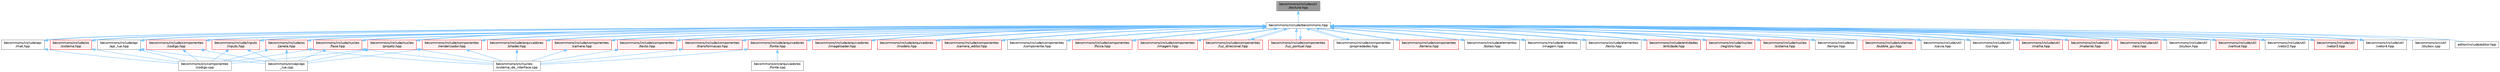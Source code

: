 digraph "becommons/include/util/textura.hpp"
{
 // LATEX_PDF_SIZE
  bgcolor="transparent";
  edge [fontname=Helvetica,fontsize=10,labelfontname=Helvetica,labelfontsize=10];
  node [fontname=Helvetica,fontsize=10,shape=box,height=0.2,width=0.4];
  Node1 [id="Node000001",label="becommons/include/util\l/textura.hpp",height=0.2,width=0.4,color="gray40", fillcolor="grey60", style="filled", fontcolor="black",tooltip=" "];
  Node1 -> Node2 [id="edge1_Node000001_Node000002",dir="back",color="steelblue1",style="solid",tooltip=" "];
  Node2 [id="Node000002",label="becommons/include/becommons.hpp",height=0.2,width=0.4,color="grey40", fillcolor="white", style="filled",URL="$becommons_8hpp.html",tooltip=" "];
  Node2 -> Node3 [id="edge2_Node000002_Node000003",dir="back",color="steelblue1",style="solid",tooltip=" "];
  Node3 [id="Node000003",label="becommons/include/api\l/api_lua.hpp",height=0.2,width=0.4,color="grey40", fillcolor="white", style="filled",URL="$api__lua_8hpp.html",tooltip="Gerencia a configuração do luabridge para api lua."];
  Node3 -> Node2 [id="edge3_Node000003_Node000002",dir="back",color="steelblue1",style="solid",tooltip=" "];
  Node3 -> Node4 [id="edge4_Node000003_Node000004",dir="back",color="steelblue1",style="solid",tooltip=" "];
  Node4 [id="Node000004",label="becommons/src/api/api\l_lua.cpp",height=0.2,width=0.4,color="grey40", fillcolor="white", style="filled",URL="$api__lua_8cpp.html",tooltip=" "];
  Node3 -> Node5 [id="edge5_Node000003_Node000005",dir="back",color="steelblue1",style="solid",tooltip=" "];
  Node5 [id="Node000005",label="becommons/src/componentes\l/codigo.cpp",height=0.2,width=0.4,color="grey40", fillcolor="white", style="filled",URL="$codigo_8cpp.html",tooltip=" "];
  Node2 -> Node6 [id="edge6_Node000002_Node000006",dir="back",color="steelblue1",style="solid",tooltip=" "];
  Node6 [id="Node000006",label="becommons/include/api\l/mat.hpp",height=0.2,width=0.4,color="grey40", fillcolor="white", style="filled",URL="$mat_8hpp.html",tooltip="Gerencia funçoes matemáticas."];
  Node6 -> Node2 [id="edge7_Node000006_Node000002",dir="back",color="steelblue1",style="solid",tooltip=" "];
  Node6 -> Node5 [id="edge8_Node000006_Node000005",dir="back",color="steelblue1",style="solid",tooltip=" "];
  Node2 -> Node7 [id="edge9_Node000002_Node000007",dir="back",color="steelblue1",style="solid",tooltip=" "];
  Node7 [id="Node000007",label="becommons/include/arquivadores\l/fonte.hpp",height=0.2,width=0.4,color="red", fillcolor="#FFF0F0", style="filled",URL="$fonte_8hpp.html",tooltip="Define estruturas básicas para renderização de textos."];
  Node7 -> Node2 [id="edge10_Node000007_Node000002",dir="back",color="steelblue1",style="solid",tooltip=" "];
  Node7 -> Node8 [id="edge11_Node000007_Node000008",dir="back",color="steelblue1",style="solid",tooltip=" "];
  Node8 [id="Node000008",label="becommons/src/arquivadores\l/fonte.cpp",height=0.2,width=0.4,color="grey40", fillcolor="white", style="filled",URL="$fonte_8cpp.html",tooltip=" "];
  Node7 -> Node9 [id="edge12_Node000007_Node000009",dir="back",color="steelblue1",style="solid",tooltip=" "];
  Node9 [id="Node000009",label="becommons/src/nucleo\l/sistema_de_interface.cpp",height=0.2,width=0.4,color="grey40", fillcolor="white", style="filled",URL="$sistema__de__interface_8cpp.html",tooltip=" "];
  Node2 -> Node11 [id="edge13_Node000002_Node000011",dir="back",color="steelblue1",style="solid",tooltip=" "];
  Node11 [id="Node000011",label="becommons/include/arquivadores\l/imageloader.hpp",height=0.2,width=0.4,color="red", fillcolor="#FFF0F0", style="filled",URL="$imageloader_8hpp.html",tooltip="Gerencia as imagems/texturas carregadas na engine."];
  Node11 -> Node2 [id="edge14_Node000011_Node000002",dir="back",color="steelblue1",style="solid",tooltip=" "];
  Node2 -> Node16 [id="edge15_Node000002_Node000016",dir="back",color="steelblue1",style="solid",tooltip=" "];
  Node16 [id="Node000016",label="becommons/include/arquivadores\l/modelo.hpp",height=0.2,width=0.4,color="red", fillcolor="#FFF0F0", style="filled",URL="$modelo_8hpp.html",tooltip="Carrega um modelo usando a biblioteca assimp com base em um diretório."];
  Node16 -> Node2 [id="edge16_Node000016_Node000002",dir="back",color="steelblue1",style="solid",tooltip=" "];
  Node2 -> Node17 [id="edge17_Node000002_Node000017",dir="back",color="steelblue1",style="solid",tooltip=" "];
  Node17 [id="Node000017",label="becommons/include/arquivadores\l/shader.hpp",height=0.2,width=0.4,color="red", fillcolor="#FFF0F0", style="filled",URL="$shader_8hpp.html",tooltip="Gerencia os shaders GLSL."];
  Node17 -> Node2 [id="edge18_Node000017_Node000002",dir="back",color="steelblue1",style="solid",tooltip=" "];
  Node17 -> Node9 [id="edge19_Node000017_Node000009",dir="back",color="steelblue1",style="solid",tooltip=" "];
  Node2 -> Node23 [id="edge20_Node000002_Node000023",dir="back",color="steelblue1",style="solid",tooltip=" "];
  Node23 [id="Node000023",label="becommons/include/componentes\l/camera.hpp",height=0.2,width=0.4,color="red", fillcolor="#FFF0F0", style="filled",URL="$camera_8hpp.html",tooltip="Estrutura básica de câmera."];
  Node23 -> Node2 [id="edge21_Node000023_Node000002",dir="back",color="steelblue1",style="solid",tooltip=" "];
  Node23 -> Node9 [id="edge22_Node000023_Node000009",dir="back",color="steelblue1",style="solid",tooltip=" "];
  Node2 -> Node26 [id="edge23_Node000002_Node000026",dir="back",color="steelblue1",style="solid",tooltip=" "];
  Node26 [id="Node000026",label="becommons/include/componentes\l/camera_editor.hpp",height=0.2,width=0.4,color="red", fillcolor="#FFF0F0", style="filled",URL="$camera__editor_8hpp.html",tooltip=" "];
  Node26 -> Node2 [id="edge24_Node000026_Node000002",dir="back",color="steelblue1",style="solid",tooltip=" "];
  Node2 -> Node31 [id="edge25_Node000002_Node000031",dir="back",color="steelblue1",style="solid",tooltip=" "];
  Node31 [id="Node000031",label="becommons/include/componentes\l/codigo.hpp",height=0.2,width=0.4,color="red", fillcolor="#FFF0F0", style="filled",URL="$codigo_8hpp.html",tooltip="Componente de código para entidades ECS."];
  Node31 -> Node2 [id="edge26_Node000031_Node000002",dir="back",color="steelblue1",style="solid",tooltip=" "];
  Node31 -> Node4 [id="edge27_Node000031_Node000004",dir="back",color="steelblue1",style="solid",tooltip=" "];
  Node31 -> Node5 [id="edge28_Node000031_Node000005",dir="back",color="steelblue1",style="solid",tooltip=" "];
  Node2 -> Node33 [id="edge29_Node000002_Node000033",dir="back",color="steelblue1",style="solid",tooltip=" "];
  Node33 [id="Node000033",label="becommons/include/componentes\l/componente.hpp",height=0.2,width=0.4,color="grey40", fillcolor="white", style="filled",URL="$componente_8hpp.html",tooltip="Estrutura base para componetes."];
  Node33 -> Node2 [id="edge30_Node000033_Node000002",dir="back",color="steelblue1",style="solid",tooltip=" "];
  Node2 -> Node34 [id="edge31_Node000002_Node000034",dir="back",color="steelblue1",style="solid",tooltip=" "];
  Node34 [id="Node000034",label="becommons/include/componentes\l/fisica.hpp",height=0.2,width=0.4,color="red", fillcolor="#FFF0F0", style="filled",URL="$fisica_8hpp.html",tooltip="Componente de física para entidades ECS."];
  Node34 -> Node2 [id="edge32_Node000034_Node000002",dir="back",color="steelblue1",style="solid",tooltip=" "];
  Node2 -> Node37 [id="edge33_Node000002_Node000037",dir="back",color="steelblue1",style="solid",tooltip=" "];
  Node37 [id="Node000037",label="becommons/include/componentes\l/imagem.hpp",height=0.2,width=0.4,color="red", fillcolor="#FFF0F0", style="filled",URL="$componentes_2imagem_8hpp.html",tooltip=" "];
  Node37 -> Node2 [id="edge34_Node000037_Node000002",dir="back",color="steelblue1",style="solid",tooltip=" "];
  Node2 -> Node38 [id="edge35_Node000002_Node000038",dir="back",color="steelblue1",style="solid",tooltip=" "];
  Node38 [id="Node000038",label="becommons/include/componentes\l/luz_direcional.hpp",height=0.2,width=0.4,color="red", fillcolor="#FFF0F0", style="filled",URL="$luz__direcional_8hpp.html",tooltip=" "];
  Node38 -> Node2 [id="edge36_Node000038_Node000002",dir="back",color="steelblue1",style="solid",tooltip=" "];
  Node2 -> Node39 [id="edge37_Node000002_Node000039",dir="back",color="steelblue1",style="solid",tooltip=" "];
  Node39 [id="Node000039",label="becommons/include/componentes\l/luz_pontual.hpp",height=0.2,width=0.4,color="red", fillcolor="#FFF0F0", style="filled",URL="$luz__pontual_8hpp.html",tooltip=" "];
  Node39 -> Node2 [id="edge38_Node000039_Node000002",dir="back",color="steelblue1",style="solid",tooltip=" "];
  Node2 -> Node40 [id="edge39_Node000002_Node000040",dir="back",color="steelblue1",style="solid",tooltip=" "];
  Node40 [id="Node000040",label="becommons/include/componentes\l/propriedades.hpp",height=0.2,width=0.4,color="grey40", fillcolor="white", style="filled",URL="$propriedades_8hpp.html",tooltip=" "];
  Node40 -> Node2 [id="edge40_Node000040_Node000002",dir="back",color="steelblue1",style="solid",tooltip=" "];
  Node2 -> Node41 [id="edge41_Node000002_Node000041",dir="back",color="steelblue1",style="solid",tooltip=" "];
  Node41 [id="Node000041",label="becommons/include/componentes\l/renderizador.hpp",height=0.2,width=0.4,color="red", fillcolor="#FFF0F0", style="filled",URL="$renderizador_8hpp.html",tooltip=" "];
  Node41 -> Node2 [id="edge42_Node000041_Node000002",dir="back",color="steelblue1",style="solid",tooltip=" "];
  Node41 -> Node4 [id="edge43_Node000041_Node000004",dir="back",color="steelblue1",style="solid",tooltip=" "];
  Node41 -> Node9 [id="edge44_Node000041_Node000009",dir="back",color="steelblue1",style="solid",tooltip=" "];
  Node2 -> Node42 [id="edge45_Node000002_Node000042",dir="back",color="steelblue1",style="solid",tooltip=" "];
  Node42 [id="Node000042",label="becommons/include/componentes\l/terreno.hpp",height=0.2,width=0.4,color="red", fillcolor="#FFF0F0", style="filled",URL="$terreno_8hpp.html",tooltip=" "];
  Node42 -> Node2 [id="edge46_Node000042_Node000002",dir="back",color="steelblue1",style="solid",tooltip=" "];
  Node2 -> Node43 [id="edge47_Node000002_Node000043",dir="back",color="steelblue1",style="solid",tooltip=" "];
  Node43 [id="Node000043",label="becommons/include/componentes\l/texto.hpp",height=0.2,width=0.4,color="red", fillcolor="#FFF0F0", style="filled",URL="$componentes_2texto_8hpp.html",tooltip=" "];
  Node43 -> Node2 [id="edge48_Node000043_Node000002",dir="back",color="steelblue1",style="solid",tooltip=" "];
  Node43 -> Node9 [id="edge49_Node000043_Node000009",dir="back",color="steelblue1",style="solid",tooltip=" "];
  Node2 -> Node44 [id="edge50_Node000002_Node000044",dir="back",color="steelblue1",style="solid",tooltip=" "];
  Node44 [id="Node000044",label="becommons/include/componentes\l/transformacao.hpp",height=0.2,width=0.4,color="red", fillcolor="#FFF0F0", style="filled",URL="$transformacao_8hpp.html",tooltip="Calcula a mtriz de modelo para um objeto 3d qualquer."];
  Node44 -> Node2 [id="edge51_Node000044_Node000002",dir="back",color="steelblue1",style="solid",tooltip=" "];
  Node44 -> Node9 [id="edge52_Node000044_Node000009",dir="back",color="steelblue1",style="solid",tooltip=" "];
  Node2 -> Node46 [id="edge53_Node000002_Node000046",dir="back",color="steelblue1",style="solid",tooltip=" "];
  Node46 [id="Node000046",label="becommons/include/elementos\l/botao.hpp",height=0.2,width=0.4,color="grey40", fillcolor="white", style="filled",URL="$botao_8hpp.html",tooltip=" "];
  Node46 -> Node2 [id="edge54_Node000046_Node000002",dir="back",color="steelblue1",style="solid",tooltip=" "];
  Node2 -> Node47 [id="edge55_Node000002_Node000047",dir="back",color="steelblue1",style="solid",tooltip=" "];
  Node47 [id="Node000047",label="becommons/include/elementos\l/imagem.hpp",height=0.2,width=0.4,color="grey40", fillcolor="white", style="filled",URL="$elementos_2imagem_8hpp.html",tooltip="Gerencia a configuração do luabridge para api lua."];
  Node47 -> Node2 [id="edge56_Node000047_Node000002",dir="back",color="steelblue1",style="solid",tooltip=" "];
  Node2 -> Node48 [id="edge57_Node000002_Node000048",dir="back",color="steelblue1",style="solid",tooltip=" "];
  Node48 [id="Node000048",label="becommons/include/elementos\l/texto.hpp",height=0.2,width=0.4,color="grey40", fillcolor="white", style="filled",URL="$elementos_2texto_8hpp.html",tooltip=" "];
  Node48 -> Node2 [id="edge58_Node000048_Node000002",dir="back",color="steelblue1",style="solid",tooltip=" "];
  Node2 -> Node49 [id="edge59_Node000002_Node000049",dir="back",color="steelblue1",style="solid",tooltip=" "];
  Node49 [id="Node000049",label="becommons/include/entidades\l/entidade.hpp",height=0.2,width=0.4,color="red", fillcolor="#FFF0F0", style="filled",URL="$entidade_8hpp.html",tooltip="Inclusoes e defini��es relacionadas � entidade."];
  Node49 -> Node2 [id="edge60_Node000049_Node000002",dir="back",color="steelblue1",style="solid",tooltip=" "];
  Node2 -> Node50 [id="edge61_Node000002_Node000050",dir="back",color="steelblue1",style="solid",tooltip=" "];
  Node50 [id="Node000050",label="becommons/include/inputs\l/inputs.hpp",height=0.2,width=0.4,color="red", fillcolor="#FFF0F0", style="filled",URL="$inputs_8hpp.html",tooltip=" "];
  Node50 -> Node2 [id="edge62_Node000050_Node000002",dir="back",color="steelblue1",style="solid",tooltip=" "];
  Node50 -> Node4 [id="edge63_Node000050_Node000004",dir="back",color="steelblue1",style="solid",tooltip=" "];
  Node50 -> Node5 [id="edge64_Node000050_Node000005",dir="back",color="steelblue1",style="solid",tooltip=" "];
  Node2 -> Node52 [id="edge65_Node000002_Node000052",dir="back",color="steelblue1",style="solid",tooltip=" "];
  Node52 [id="Node000052",label="becommons/include/nucleo\l/fase.hpp",height=0.2,width=0.4,color="red", fillcolor="#FFF0F0", style="filled",URL="$fase_8hpp.html",tooltip="Gerencia sistemas numa fase."];
  Node52 -> Node2 [id="edge66_Node000052_Node000002",dir="back",color="steelblue1",style="solid",tooltip=" "];
  Node52 -> Node4 [id="edge67_Node000052_Node000004",dir="back",color="steelblue1",style="solid",tooltip=" "];
  Node52 -> Node5 [id="edge68_Node000052_Node000005",dir="back",color="steelblue1",style="solid",tooltip=" "];
  Node52 -> Node9 [id="edge69_Node000052_Node000009",dir="back",color="steelblue1",style="solid",tooltip=" "];
  Node2 -> Node54 [id="edge70_Node000002_Node000054",dir="back",color="steelblue1",style="solid",tooltip=" "];
  Node54 [id="Node000054",label="becommons/include/nucleo\l/projeto.hpp",height=0.2,width=0.4,color="red", fillcolor="#FFF0F0", style="filled",URL="$projeto_8hpp.html",tooltip="Gerencia configurações do projeto."];
  Node54 -> Node2 [id="edge71_Node000054_Node000002",dir="back",color="steelblue1",style="solid",tooltip=" "];
  Node54 -> Node4 [id="edge72_Node000054_Node000004",dir="back",color="steelblue1",style="solid",tooltip=" "];
  Node54 -> Node5 [id="edge73_Node000054_Node000005",dir="back",color="steelblue1",style="solid",tooltip=" "];
  Node54 -> Node9 [id="edge74_Node000054_Node000009",dir="back",color="steelblue1",style="solid",tooltip=" "];
  Node2 -> Node56 [id="edge75_Node000002_Node000056",dir="back",color="steelblue1",style="solid",tooltip=" "];
  Node56 [id="Node000056",label="becommons/include/nucleo\l/registro.hpp",height=0.2,width=0.4,color="red", fillcolor="#FFF0F0", style="filled",URL="$registro_8hpp.html",tooltip="Inclusoes e definições relacionadas à registro."];
  Node56 -> Node2 [id="edge76_Node000056_Node000002",dir="back",color="steelblue1",style="solid",tooltip=" "];
  Node2 -> Node57 [id="edge77_Node000002_Node000057",dir="back",color="steelblue1",style="solid",tooltip=" "];
  Node57 [id="Node000057",label="becommons/include/nucleo\l/sistema.hpp",height=0.2,width=0.4,color="red", fillcolor="#FFF0F0", style="filled",URL="$nucleo_2sistema_8hpp.html",tooltip=" "];
  Node57 -> Node2 [id="edge78_Node000057_Node000002",dir="back",color="steelblue1",style="solid",tooltip=" "];
  Node2 -> Node60 [id="edge79_Node000002_Node000060",dir="back",color="steelblue1",style="solid",tooltip=" "];
  Node60 [id="Node000060",label="becommons/include/os\l/janela.hpp",height=0.2,width=0.4,color="red", fillcolor="#FFF0F0", style="filled",URL="$janela_8hpp.html",tooltip="Inicia e gerencia janela glfw."];
  Node60 -> Node2 [id="edge80_Node000060_Node000002",dir="back",color="steelblue1",style="solid",tooltip=" "];
  Node60 -> Node4 [id="edge81_Node000060_Node000004",dir="back",color="steelblue1",style="solid",tooltip=" "];
  Node60 -> Node5 [id="edge82_Node000060_Node000005",dir="back",color="steelblue1",style="solid",tooltip=" "];
  Node60 -> Node9 [id="edge83_Node000060_Node000009",dir="back",color="steelblue1",style="solid",tooltip=" "];
  Node2 -> Node62 [id="edge84_Node000002_Node000062",dir="back",color="steelblue1",style="solid",tooltip=" "];
  Node62 [id="Node000062",label="becommons/include/os\l/sistema.hpp",height=0.2,width=0.4,color="red", fillcolor="#FFF0F0", style="filled",URL="$os_2sistema_8hpp.html",tooltip="funçoes do sistema"];
  Node62 -> Node2 [id="edge85_Node000062_Node000002",dir="back",color="steelblue1",style="solid",tooltip=" "];
  Node62 -> Node5 [id="edge86_Node000062_Node000005",dir="back",color="steelblue1",style="solid",tooltip=" "];
  Node2 -> Node63 [id="edge87_Node000002_Node000063",dir="back",color="steelblue1",style="solid",tooltip=" "];
  Node63 [id="Node000063",label="becommons/include/os\l/tempo.hpp",height=0.2,width=0.4,color="grey40", fillcolor="white", style="filled",URL="$tempo_8hpp.html",tooltip="Inicia e gerencia o tempo."];
  Node63 -> Node2 [id="edge88_Node000063_Node000002",dir="back",color="steelblue1",style="solid",tooltip=" "];
  Node2 -> Node64 [id="edge89_Node000002_Node000064",dir="back",color="steelblue1",style="solid",tooltip=" "];
  Node64 [id="Node000064",label="becommons/include/sistemas\l/bubble_gui.hpp",height=0.2,width=0.4,color="red", fillcolor="#FFF0F0", style="filled",URL="$bubble__gui_8hpp.html",tooltip=" "];
  Node2 -> Node65 [id="edge90_Node000002_Node000065",dir="back",color="steelblue1",style="solid",tooltip=" "];
  Node65 [id="Node000065",label="becommons/include/util\l/caixa.hpp",height=0.2,width=0.4,color="grey40", fillcolor="white", style="filled",URL="$caixa_8hpp.html",tooltip=" "];
  Node65 -> Node2 [id="edge91_Node000065_Node000002",dir="back",color="steelblue1",style="solid",tooltip=" "];
  Node2 -> Node66 [id="edge92_Node000002_Node000066",dir="back",color="steelblue1",style="solid",tooltip=" "];
  Node66 [id="Node000066",label="becommons/include/util\l/cor.hpp",height=0.2,width=0.4,color="grey40", fillcolor="white", style="filled",URL="$cor_8hpp.html",tooltip=" "];
  Node66 -> Node2 [id="edge93_Node000066_Node000002",dir="back",color="steelblue1",style="solid",tooltip=" "];
  Node2 -> Node67 [id="edge94_Node000002_Node000067",dir="back",color="steelblue1",style="solid",tooltip=" "];
  Node67 [id="Node000067",label="becommons/include/util\l/malha.hpp",height=0.2,width=0.4,color="red", fillcolor="#FFF0F0", style="filled",URL="$malha_8hpp.html",tooltip=" "];
  Node67 -> Node2 [id="edge95_Node000067_Node000002",dir="back",color="steelblue1",style="solid",tooltip=" "];
  Node2 -> Node69 [id="edge96_Node000002_Node000069",dir="back",color="steelblue1",style="solid",tooltip=" "];
  Node69 [id="Node000069",label="becommons/include/util\l/material.hpp",height=0.2,width=0.4,color="red", fillcolor="#FFF0F0", style="filled",URL="$material_8hpp.html",tooltip=" "];
  Node69 -> Node2 [id="edge97_Node000069_Node000002",dir="back",color="steelblue1",style="solid",tooltip=" "];
  Node2 -> Node70 [id="edge98_Node000002_Node000070",dir="back",color="steelblue1",style="solid",tooltip=" "];
  Node70 [id="Node000070",label="becommons/include/util\l/raio.hpp",height=0.2,width=0.4,color="red", fillcolor="#FFF0F0", style="filled",URL="$raio_8hpp.html",tooltip=" "];
  Node70 -> Node2 [id="edge99_Node000070_Node000002",dir="back",color="steelblue1",style="solid",tooltip=" "];
  Node2 -> Node71 [id="edge100_Node000002_Node000071",dir="back",color="steelblue1",style="solid",tooltip=" "];
  Node71 [id="Node000071",label="becommons/include/util\l/skybox.hpp",height=0.2,width=0.4,color="grey40", fillcolor="white", style="filled",URL="$skybox_8hpp.html",tooltip=" "];
  Node71 -> Node2 [id="edge101_Node000071_Node000002",dir="back",color="steelblue1",style="solid",tooltip=" "];
  Node2 -> Node72 [id="edge102_Node000002_Node000072",dir="back",color="steelblue1",style="solid",tooltip=" "];
  Node72 [id="Node000072",label="becommons/include/util\l/vertice.hpp",height=0.2,width=0.4,color="red", fillcolor="#FFF0F0", style="filled",URL="$vertice_8hpp.html",tooltip=" "];
  Node72 -> Node2 [id="edge103_Node000072_Node000002",dir="back",color="steelblue1",style="solid",tooltip=" "];
  Node2 -> Node73 [id="edge104_Node000002_Node000073",dir="back",color="steelblue1",style="solid",tooltip=" "];
  Node73 [id="Node000073",label="becommons/include/util\l/vetor2.hpp",height=0.2,width=0.4,color="grey40", fillcolor="white", style="filled",URL="$vetor2_8hpp.html",tooltip=" "];
  Node73 -> Node2 [id="edge105_Node000073_Node000002",dir="back",color="steelblue1",style="solid",tooltip=" "];
  Node2 -> Node74 [id="edge106_Node000002_Node000074",dir="back",color="steelblue1",style="solid",tooltip=" "];
  Node74 [id="Node000074",label="becommons/include/util\l/vetor3.hpp",height=0.2,width=0.4,color="red", fillcolor="#FFF0F0", style="filled",URL="$vetor3_8hpp.html",tooltip=" "];
  Node74 -> Node2 [id="edge107_Node000074_Node000002",dir="back",color="steelblue1",style="solid",tooltip=" "];
  Node2 -> Node75 [id="edge108_Node000002_Node000075",dir="back",color="steelblue1",style="solid",tooltip=" "];
  Node75 [id="Node000075",label="becommons/include/util\l/vetor4.hpp",height=0.2,width=0.4,color="grey40", fillcolor="white", style="filled",URL="$vetor4_8hpp.html",tooltip=" "];
  Node75 -> Node2 [id="edge109_Node000075_Node000002",dir="back",color="steelblue1",style="solid",tooltip=" "];
  Node2 -> Node76 [id="edge110_Node000002_Node000076",dir="back",color="steelblue1",style="solid",tooltip=" "];
  Node76 [id="Node000076",label="becommons/src/util\l/skybox.cpp",height=0.2,width=0.4,color="grey40", fillcolor="white", style="filled",URL="$skybox_8cpp.html",tooltip=" "];
  Node2 -> Node29 [id="edge111_Node000002_Node000029",dir="back",color="steelblue1",style="solid",tooltip=" "];
  Node29 [id="Node000029",label="editor/include/editor.hpp",height=0.2,width=0.4,color="grey40", fillcolor="white", style="filled",URL="$editor_8hpp.html",tooltip=" "];
}
